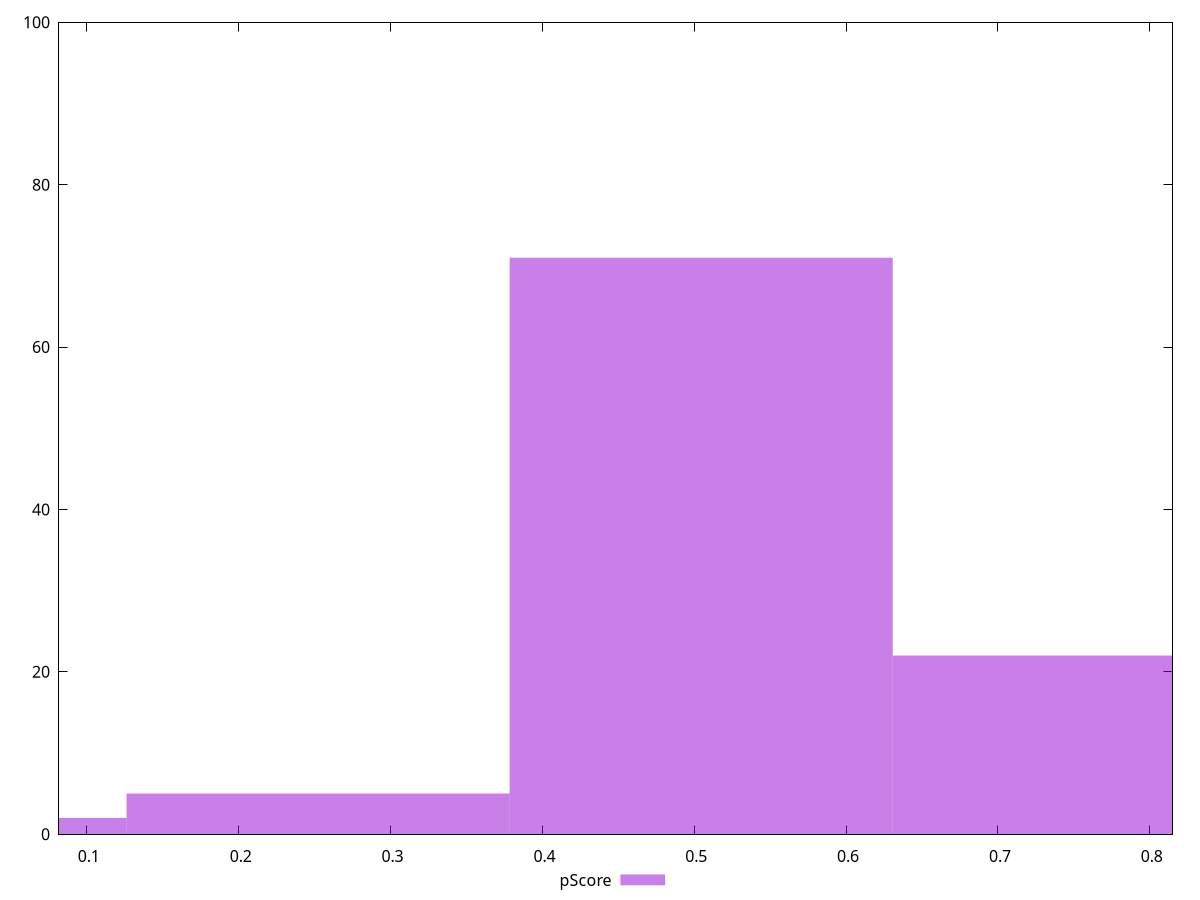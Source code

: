 reset

$pScore <<EOF
0 2
0.504578944589219 71
0.7568684168838286 22
0.2522894722946095 5
EOF

set key outside below
set boxwidth 0.2522894722946095
set xrange [0.08165991495733438:0.814964269596657]
set yrange [0:100]
set trange [0:100]
set style fill transparent solid 0.5 noborder
set terminal svg size 640, 490 enhanced background rgb 'white'
set output "report_00017_2021-02-10T15-08-03.406Z/speed-index/samples/pages+cached/pScore/histogram.svg"

plot $pScore title "pScore" with boxes

reset
